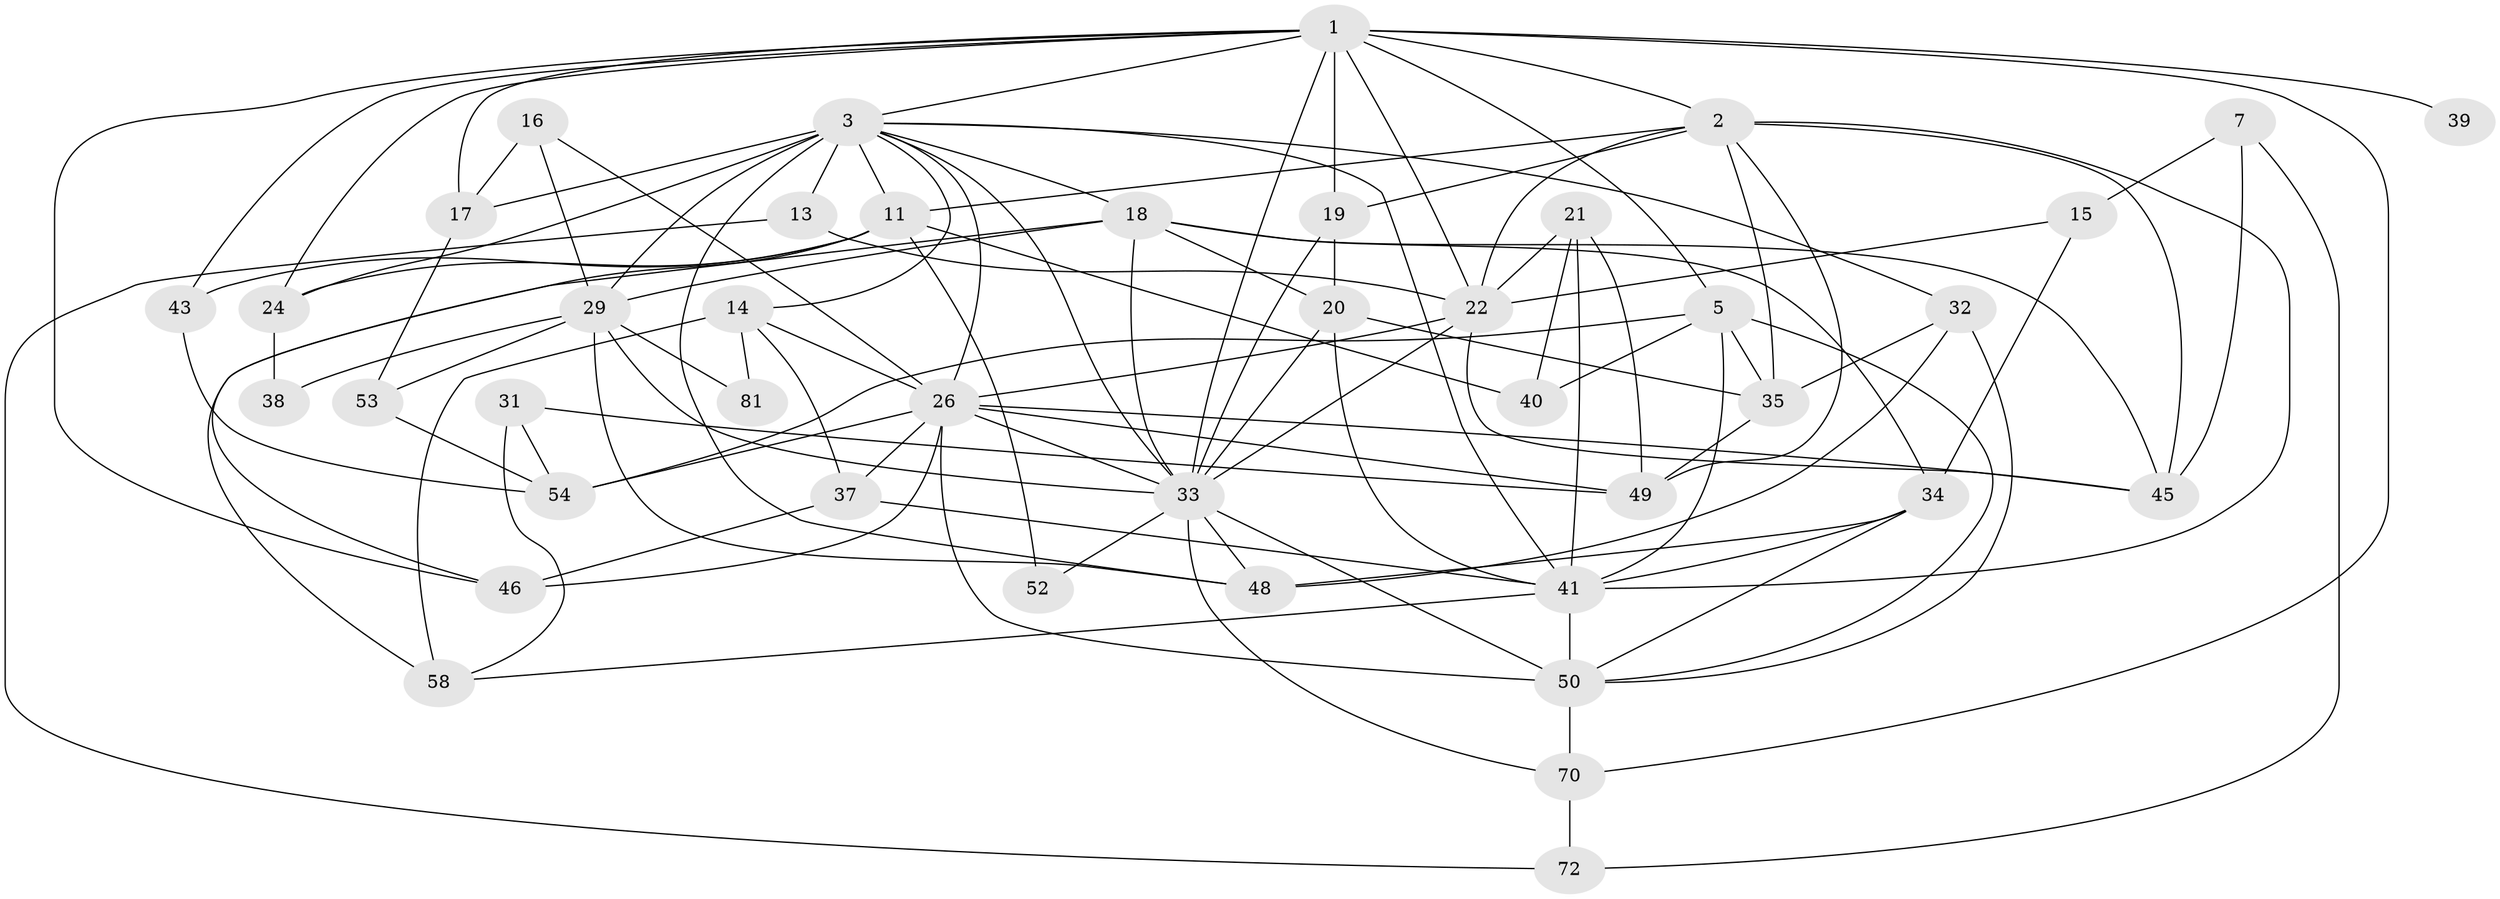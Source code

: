 // original degree distribution, {3: 0.3058823529411765, 4: 0.3176470588235294, 5: 0.2, 7: 0.058823529411764705, 6: 0.023529411764705882, 8: 0.011764705882352941, 2: 0.08235294117647059}
// Generated by graph-tools (version 1.1) at 2025/14/03/09/25 04:14:56]
// undirected, 42 vertices, 109 edges
graph export_dot {
graph [start="1"]
  node [color=gray90,style=filled];
  1 [super="+4"];
  2 [super="+42+64+30"];
  3 [super="+78+6"];
  5 [super="+79"];
  7;
  11 [super="+62+69"];
  13;
  14 [super="+27"];
  15 [super="+59"];
  16;
  17 [super="+61+85"];
  18 [super="+57+23+77"];
  19;
  20 [super="+47"];
  21;
  22 [super="+71"];
  24 [super="+25"];
  26 [super="+28+36"];
  29 [super="+68"];
  31;
  32 [super="+55"];
  33 [super="+82+56"];
  34 [super="+76"];
  35;
  37 [super="+60"];
  38;
  39;
  40;
  41 [super="+67+73"];
  43;
  45;
  46;
  48 [super="+75"];
  49;
  50 [super="+83"];
  52;
  53;
  54;
  58;
  70;
  72;
  81;
  1 -- 46;
  1 -- 2 [weight=2];
  1 -- 3;
  1 -- 33;
  1 -- 5;
  1 -- 70;
  1 -- 39 [weight=2];
  1 -- 43;
  1 -- 17 [weight=3];
  1 -- 19;
  1 -- 24;
  1 -- 22 [weight=2];
  2 -- 11 [weight=2];
  2 -- 49;
  2 -- 35;
  2 -- 19;
  2 -- 22;
  2 -- 41 [weight=2];
  2 -- 45;
  3 -- 17 [weight=2];
  3 -- 32;
  3 -- 33;
  3 -- 14;
  3 -- 11 [weight=2];
  3 -- 13;
  3 -- 48;
  3 -- 24 [weight=3];
  3 -- 29 [weight=2];
  3 -- 18;
  3 -- 26;
  3 -- 41;
  5 -- 54;
  5 -- 35;
  5 -- 50;
  5 -- 40;
  5 -- 41;
  7 -- 45;
  7 -- 72;
  7 -- 15;
  11 -- 46;
  11 -- 52 [weight=2];
  11 -- 40;
  11 -- 43;
  11 -- 24;
  13 -- 72;
  13 -- 22;
  14 -- 58 [weight=2];
  14 -- 26;
  14 -- 81;
  14 -- 37;
  15 -- 34;
  15 -- 22;
  16 -- 29;
  16 -- 26;
  16 -- 17;
  17 -- 53;
  18 -- 58;
  18 -- 29;
  18 -- 34;
  18 -- 20;
  18 -- 33;
  18 -- 45;
  19 -- 20;
  19 -- 33;
  20 -- 33;
  20 -- 35;
  20 -- 41;
  21 -- 40;
  21 -- 22;
  21 -- 49;
  21 -- 41;
  22 -- 33;
  22 -- 26;
  22 -- 45;
  24 -- 38;
  26 -- 49;
  26 -- 46;
  26 -- 54;
  26 -- 33;
  26 -- 37;
  26 -- 50;
  26 -- 45;
  29 -- 38;
  29 -- 53;
  29 -- 48;
  29 -- 81;
  29 -- 33;
  31 -- 49;
  31 -- 58;
  31 -- 54;
  32 -- 48;
  32 -- 35;
  32 -- 50;
  33 -- 48;
  33 -- 50 [weight=2];
  33 -- 52;
  33 -- 70;
  34 -- 48;
  34 -- 50;
  34 -- 41;
  35 -- 49;
  37 -- 46;
  37 -- 41;
  41 -- 58;
  41 -- 50;
  43 -- 54;
  50 -- 70;
  53 -- 54;
  70 -- 72;
}
